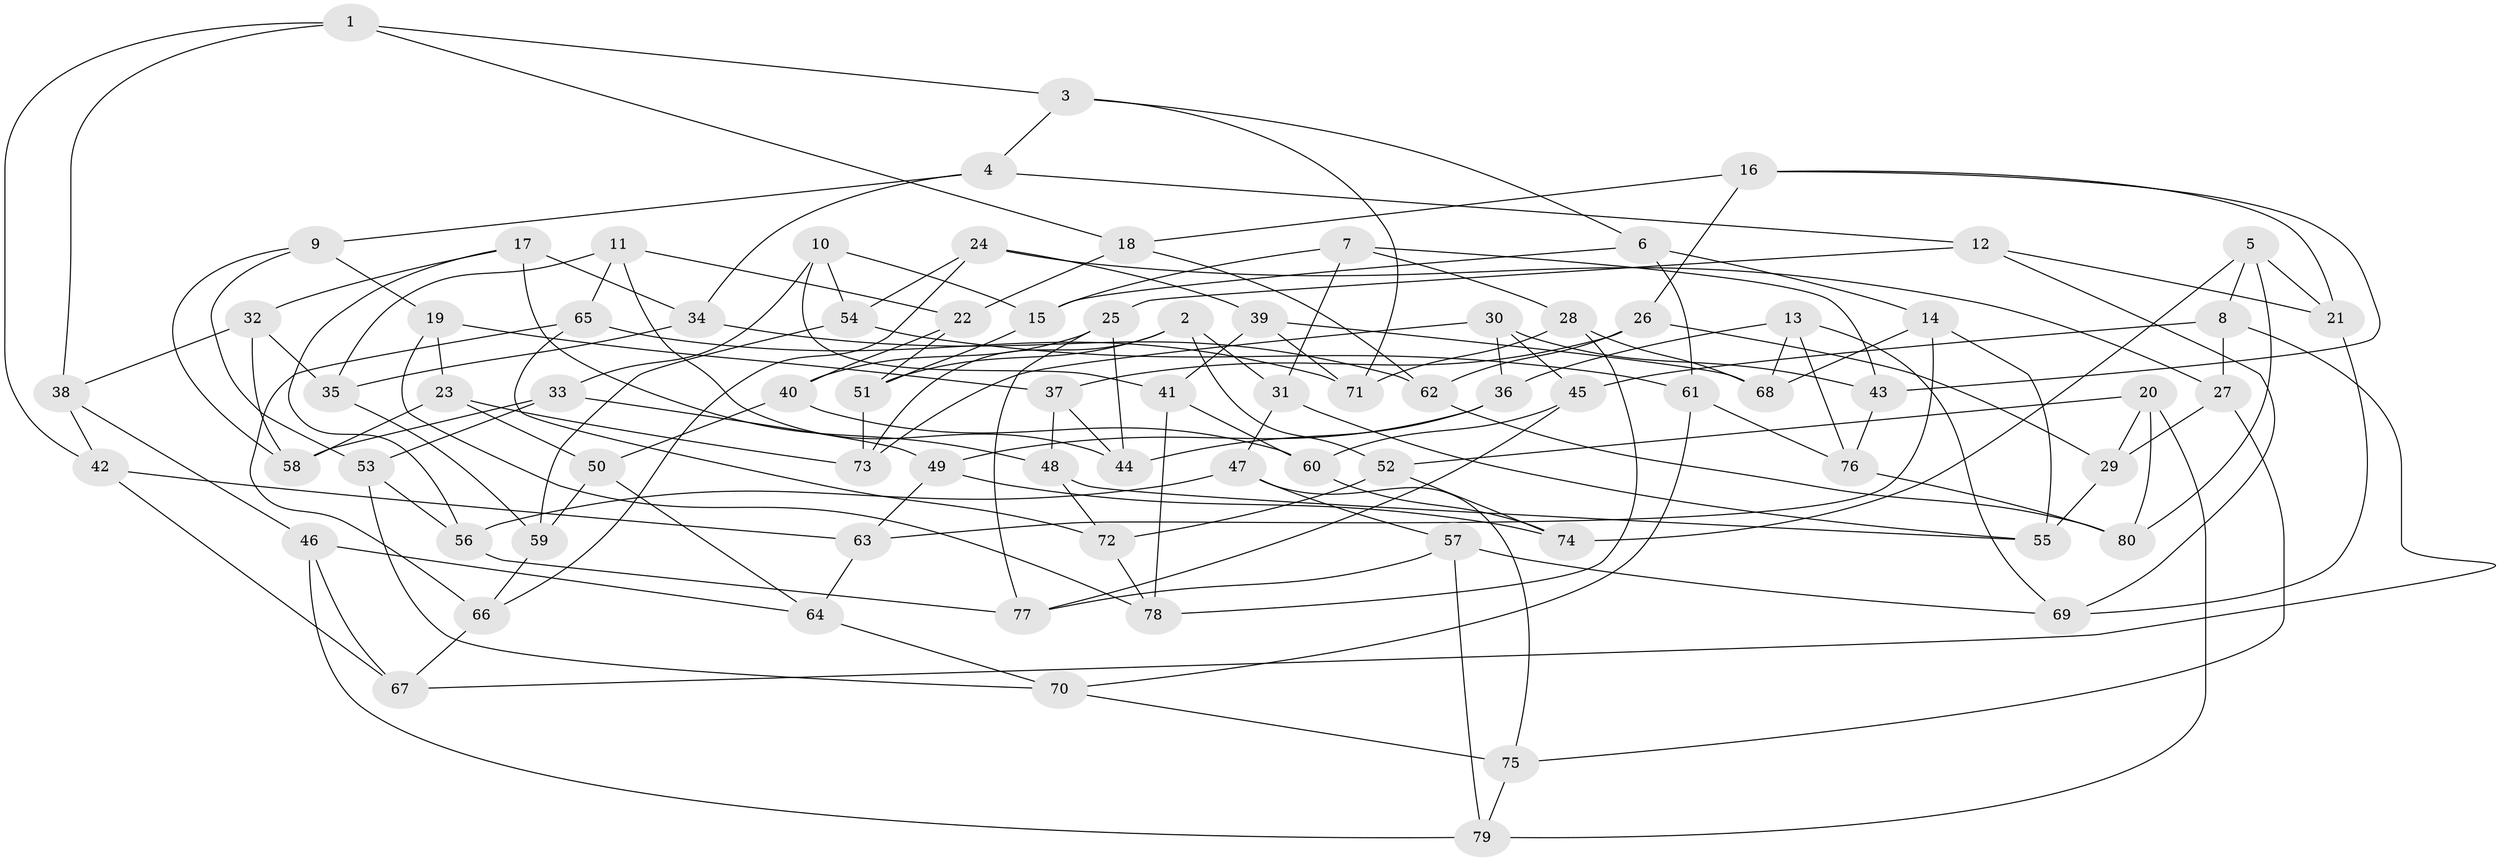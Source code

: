 // coarse degree distribution, {9: 0.03508771929824561, 4: 0.8421052631578947, 10: 0.05263157894736842, 11: 0.017543859649122806, 3: 0.05263157894736842}
// Generated by graph-tools (version 1.1) at 2025/53/03/04/25 22:53:53]
// undirected, 80 vertices, 160 edges
graph export_dot {
  node [color=gray90,style=filled];
  1;
  2;
  3;
  4;
  5;
  6;
  7;
  8;
  9;
  10;
  11;
  12;
  13;
  14;
  15;
  16;
  17;
  18;
  19;
  20;
  21;
  22;
  23;
  24;
  25;
  26;
  27;
  28;
  29;
  30;
  31;
  32;
  33;
  34;
  35;
  36;
  37;
  38;
  39;
  40;
  41;
  42;
  43;
  44;
  45;
  46;
  47;
  48;
  49;
  50;
  51;
  52;
  53;
  54;
  55;
  56;
  57;
  58;
  59;
  60;
  61;
  62;
  63;
  64;
  65;
  66;
  67;
  68;
  69;
  70;
  71;
  72;
  73;
  74;
  75;
  76;
  77;
  78;
  79;
  80;
  1 -- 3;
  1 -- 38;
  1 -- 18;
  1 -- 42;
  2 -- 73;
  2 -- 31;
  2 -- 51;
  2 -- 52;
  3 -- 4;
  3 -- 6;
  3 -- 71;
  4 -- 34;
  4 -- 12;
  4 -- 9;
  5 -- 74;
  5 -- 21;
  5 -- 80;
  5 -- 8;
  6 -- 14;
  6 -- 61;
  6 -- 15;
  7 -- 15;
  7 -- 31;
  7 -- 28;
  7 -- 43;
  8 -- 67;
  8 -- 27;
  8 -- 45;
  9 -- 19;
  9 -- 53;
  9 -- 58;
  10 -- 33;
  10 -- 54;
  10 -- 41;
  10 -- 15;
  11 -- 35;
  11 -- 65;
  11 -- 44;
  11 -- 22;
  12 -- 25;
  12 -- 21;
  12 -- 69;
  13 -- 36;
  13 -- 69;
  13 -- 76;
  13 -- 68;
  14 -- 68;
  14 -- 55;
  14 -- 63;
  15 -- 51;
  16 -- 43;
  16 -- 26;
  16 -- 18;
  16 -- 21;
  17 -- 56;
  17 -- 32;
  17 -- 34;
  17 -- 48;
  18 -- 62;
  18 -- 22;
  19 -- 37;
  19 -- 23;
  19 -- 78;
  20 -- 80;
  20 -- 79;
  20 -- 29;
  20 -- 52;
  21 -- 69;
  22 -- 51;
  22 -- 40;
  23 -- 50;
  23 -- 58;
  23 -- 73;
  24 -- 27;
  24 -- 39;
  24 -- 54;
  24 -- 66;
  25 -- 77;
  25 -- 40;
  25 -- 44;
  26 -- 62;
  26 -- 29;
  26 -- 37;
  27 -- 29;
  27 -- 75;
  28 -- 68;
  28 -- 71;
  28 -- 78;
  29 -- 55;
  30 -- 43;
  30 -- 36;
  30 -- 45;
  30 -- 73;
  31 -- 47;
  31 -- 55;
  32 -- 38;
  32 -- 58;
  32 -- 35;
  33 -- 49;
  33 -- 53;
  33 -- 58;
  34 -- 35;
  34 -- 62;
  35 -- 59;
  36 -- 49;
  36 -- 44;
  37 -- 44;
  37 -- 48;
  38 -- 46;
  38 -- 42;
  39 -- 41;
  39 -- 71;
  39 -- 68;
  40 -- 50;
  40 -- 60;
  41 -- 60;
  41 -- 78;
  42 -- 63;
  42 -- 67;
  43 -- 76;
  45 -- 77;
  45 -- 60;
  46 -- 64;
  46 -- 67;
  46 -- 79;
  47 -- 75;
  47 -- 57;
  47 -- 56;
  48 -- 72;
  48 -- 55;
  49 -- 63;
  49 -- 74;
  50 -- 64;
  50 -- 59;
  51 -- 73;
  52 -- 74;
  52 -- 72;
  53 -- 70;
  53 -- 56;
  54 -- 59;
  54 -- 61;
  56 -- 77;
  57 -- 69;
  57 -- 77;
  57 -- 79;
  59 -- 66;
  60 -- 74;
  61 -- 70;
  61 -- 76;
  62 -- 80;
  63 -- 64;
  64 -- 70;
  65 -- 66;
  65 -- 72;
  65 -- 71;
  66 -- 67;
  70 -- 75;
  72 -- 78;
  75 -- 79;
  76 -- 80;
}

